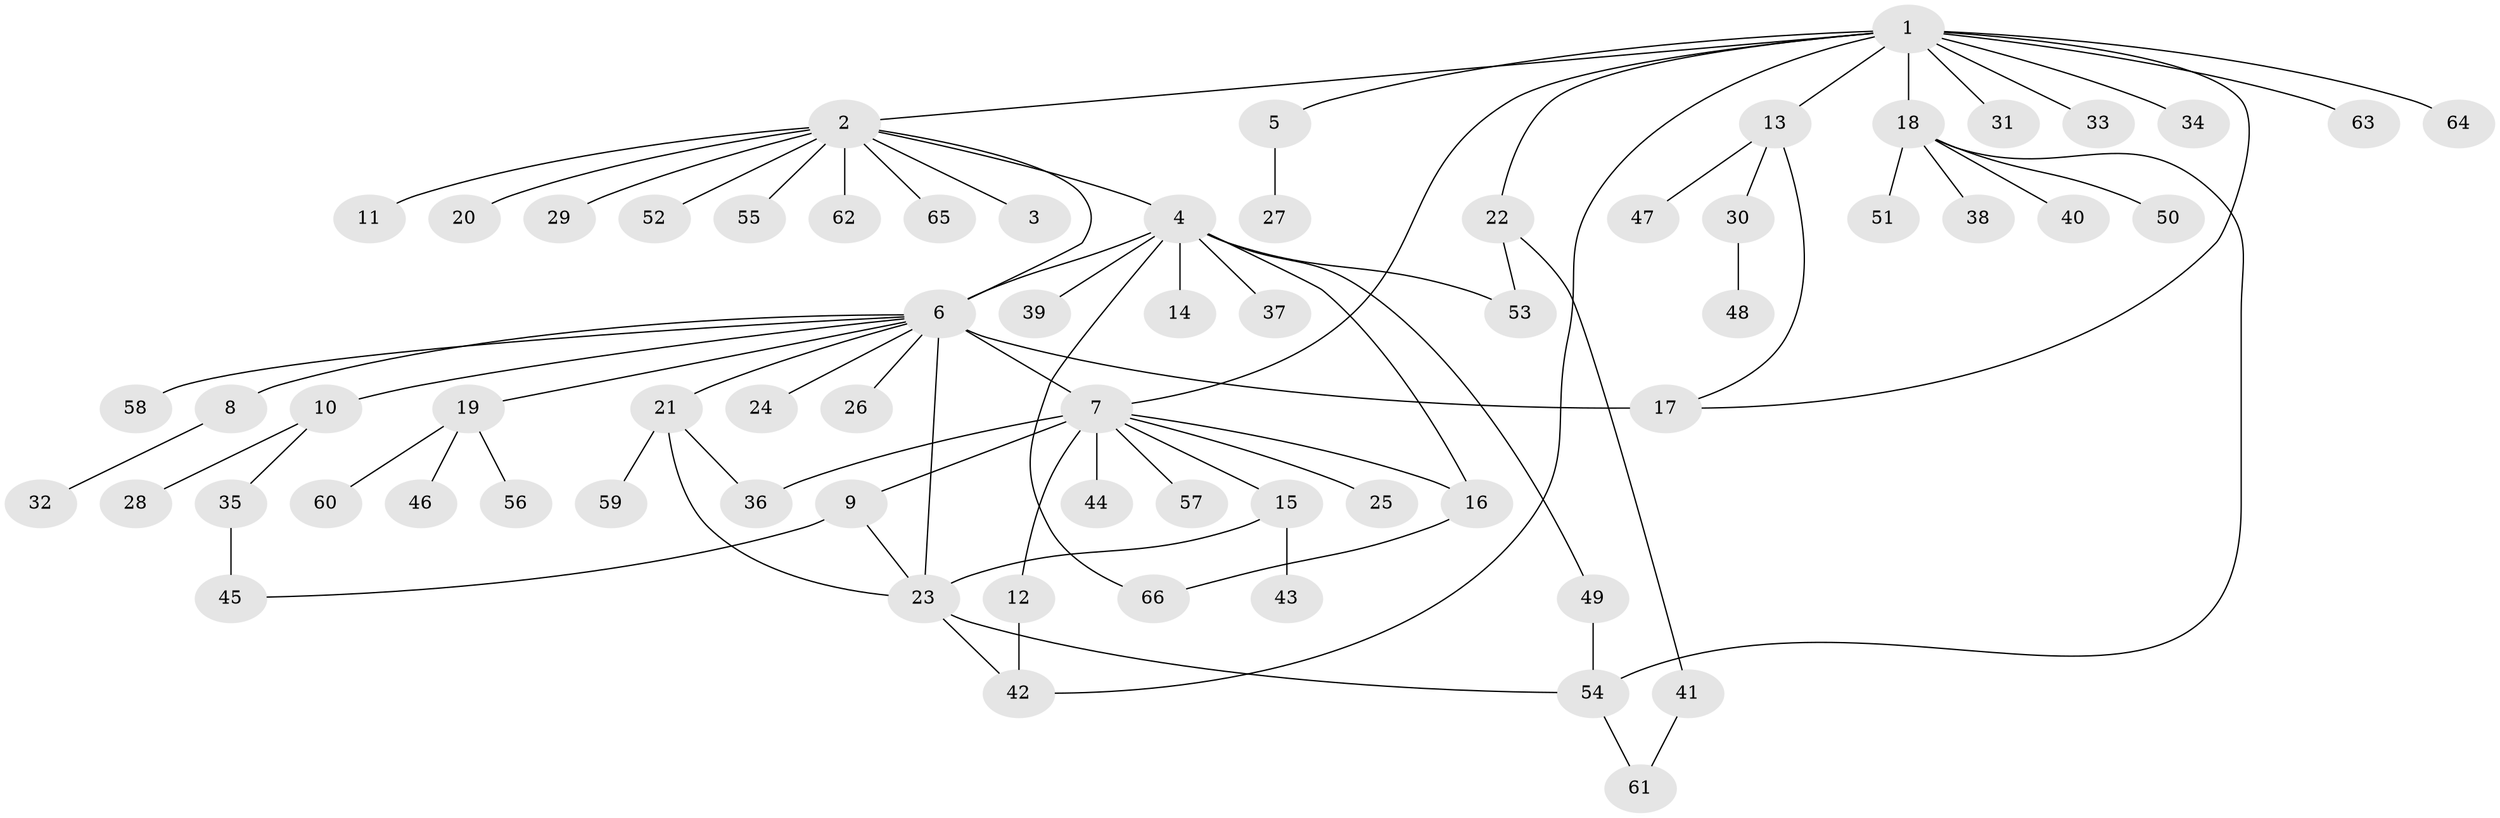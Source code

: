 // original degree distribution, {14: 0.007692307692307693, 13: 0.007692307692307693, 1: 0.6, 10: 0.007692307692307693, 3: 0.038461538461538464, 26: 0.007692307692307693, 19: 0.007692307692307693, 4: 0.05384615384615385, 2: 0.2230769230769231, 7: 0.007692307692307693, 5: 0.015384615384615385, 6: 0.023076923076923078}
// Generated by graph-tools (version 1.1) at 2025/35/03/09/25 02:35:33]
// undirected, 66 vertices, 82 edges
graph export_dot {
graph [start="1"]
  node [color=gray90,style=filled];
  1;
  2;
  3;
  4;
  5;
  6;
  7;
  8;
  9;
  10;
  11;
  12;
  13;
  14;
  15;
  16;
  17;
  18;
  19;
  20;
  21;
  22;
  23;
  24;
  25;
  26;
  27;
  28;
  29;
  30;
  31;
  32;
  33;
  34;
  35;
  36;
  37;
  38;
  39;
  40;
  41;
  42;
  43;
  44;
  45;
  46;
  47;
  48;
  49;
  50;
  51;
  52;
  53;
  54;
  55;
  56;
  57;
  58;
  59;
  60;
  61;
  62;
  63;
  64;
  65;
  66;
  1 -- 2 [weight=1.0];
  1 -- 5 [weight=1.0];
  1 -- 7 [weight=1.0];
  1 -- 13 [weight=1.0];
  1 -- 17 [weight=1.0];
  1 -- 18 [weight=1.0];
  1 -- 22 [weight=1.0];
  1 -- 31 [weight=1.0];
  1 -- 33 [weight=1.0];
  1 -- 34 [weight=1.0];
  1 -- 42 [weight=1.0];
  1 -- 63 [weight=1.0];
  1 -- 64 [weight=1.0];
  2 -- 3 [weight=1.0];
  2 -- 4 [weight=1.0];
  2 -- 6 [weight=1.0];
  2 -- 11 [weight=1.0];
  2 -- 20 [weight=1.0];
  2 -- 29 [weight=1.0];
  2 -- 52 [weight=1.0];
  2 -- 55 [weight=1.0];
  2 -- 62 [weight=1.0];
  2 -- 65 [weight=1.0];
  4 -- 6 [weight=1.0];
  4 -- 14 [weight=1.0];
  4 -- 16 [weight=1.0];
  4 -- 37 [weight=1.0];
  4 -- 39 [weight=1.0];
  4 -- 49 [weight=1.0];
  4 -- 53 [weight=1.0];
  4 -- 66 [weight=1.0];
  5 -- 27 [weight=1.0];
  6 -- 7 [weight=1.0];
  6 -- 8 [weight=1.0];
  6 -- 10 [weight=1.0];
  6 -- 17 [weight=13.0];
  6 -- 19 [weight=1.0];
  6 -- 21 [weight=1.0];
  6 -- 23 [weight=1.0];
  6 -- 24 [weight=1.0];
  6 -- 26 [weight=1.0];
  6 -- 58 [weight=1.0];
  7 -- 9 [weight=9.0];
  7 -- 12 [weight=1.0];
  7 -- 15 [weight=1.0];
  7 -- 16 [weight=1.0];
  7 -- 25 [weight=1.0];
  7 -- 36 [weight=1.0];
  7 -- 44 [weight=1.0];
  7 -- 57 [weight=1.0];
  8 -- 32 [weight=1.0];
  9 -- 23 [weight=1.0];
  9 -- 45 [weight=1.0];
  10 -- 28 [weight=1.0];
  10 -- 35 [weight=1.0];
  12 -- 42 [weight=2.0];
  13 -- 17 [weight=1.0];
  13 -- 30 [weight=1.0];
  13 -- 47 [weight=1.0];
  15 -- 23 [weight=1.0];
  15 -- 43 [weight=1.0];
  16 -- 66 [weight=1.0];
  18 -- 38 [weight=1.0];
  18 -- 40 [weight=1.0];
  18 -- 50 [weight=1.0];
  18 -- 51 [weight=1.0];
  18 -- 54 [weight=1.0];
  19 -- 46 [weight=1.0];
  19 -- 56 [weight=1.0];
  19 -- 60 [weight=1.0];
  21 -- 23 [weight=1.0];
  21 -- 36 [weight=1.0];
  21 -- 59 [weight=2.0];
  22 -- 41 [weight=1.0];
  22 -- 53 [weight=1.0];
  23 -- 42 [weight=1.0];
  23 -- 54 [weight=1.0];
  30 -- 48 [weight=1.0];
  35 -- 45 [weight=4.0];
  41 -- 61 [weight=1.0];
  49 -- 54 [weight=2.0];
  54 -- 61 [weight=1.0];
}
